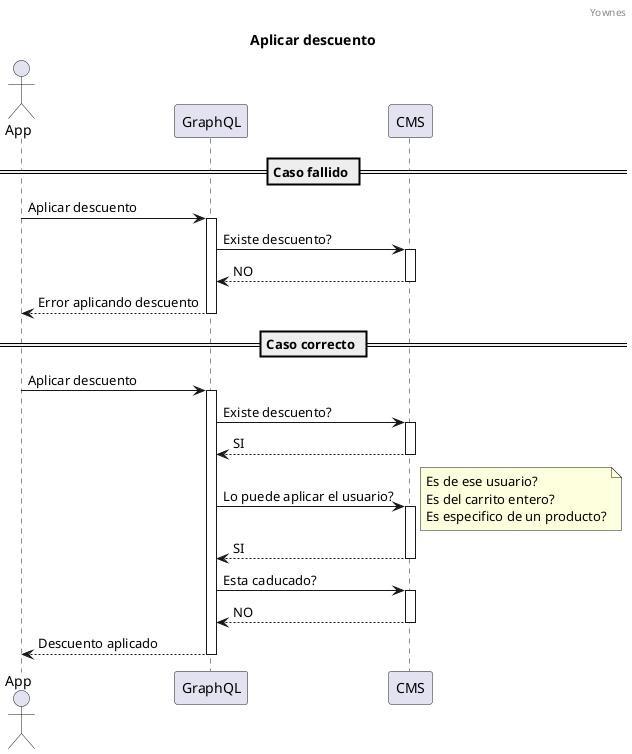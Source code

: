 @startuml Flujo

header Yownes

title Aplicar descuento

actor App as USE
participant GraphQL as APP
participant CMS as CMS

== Caso fallido ==
USE -> APP : Aplicar descuento
activate APP
APP -> CMS : Existe descuento?
activate CMS
return NO
return Error aplicando descuento
== Caso correcto ==
USE -> APP : Aplicar descuento
activate APP
APP -> CMS : Existe descuento?
activate CMS
return SI
APP -> CMS : Lo puede aplicar el usuario?
note right : Es de ese usuario?\nEs del carrito entero?\nEs especifico de un producto?
activate CMS
return SI
APP -> CMS : Esta caducado?
activate CMS
return NO
return Descuento aplicado

@enduml